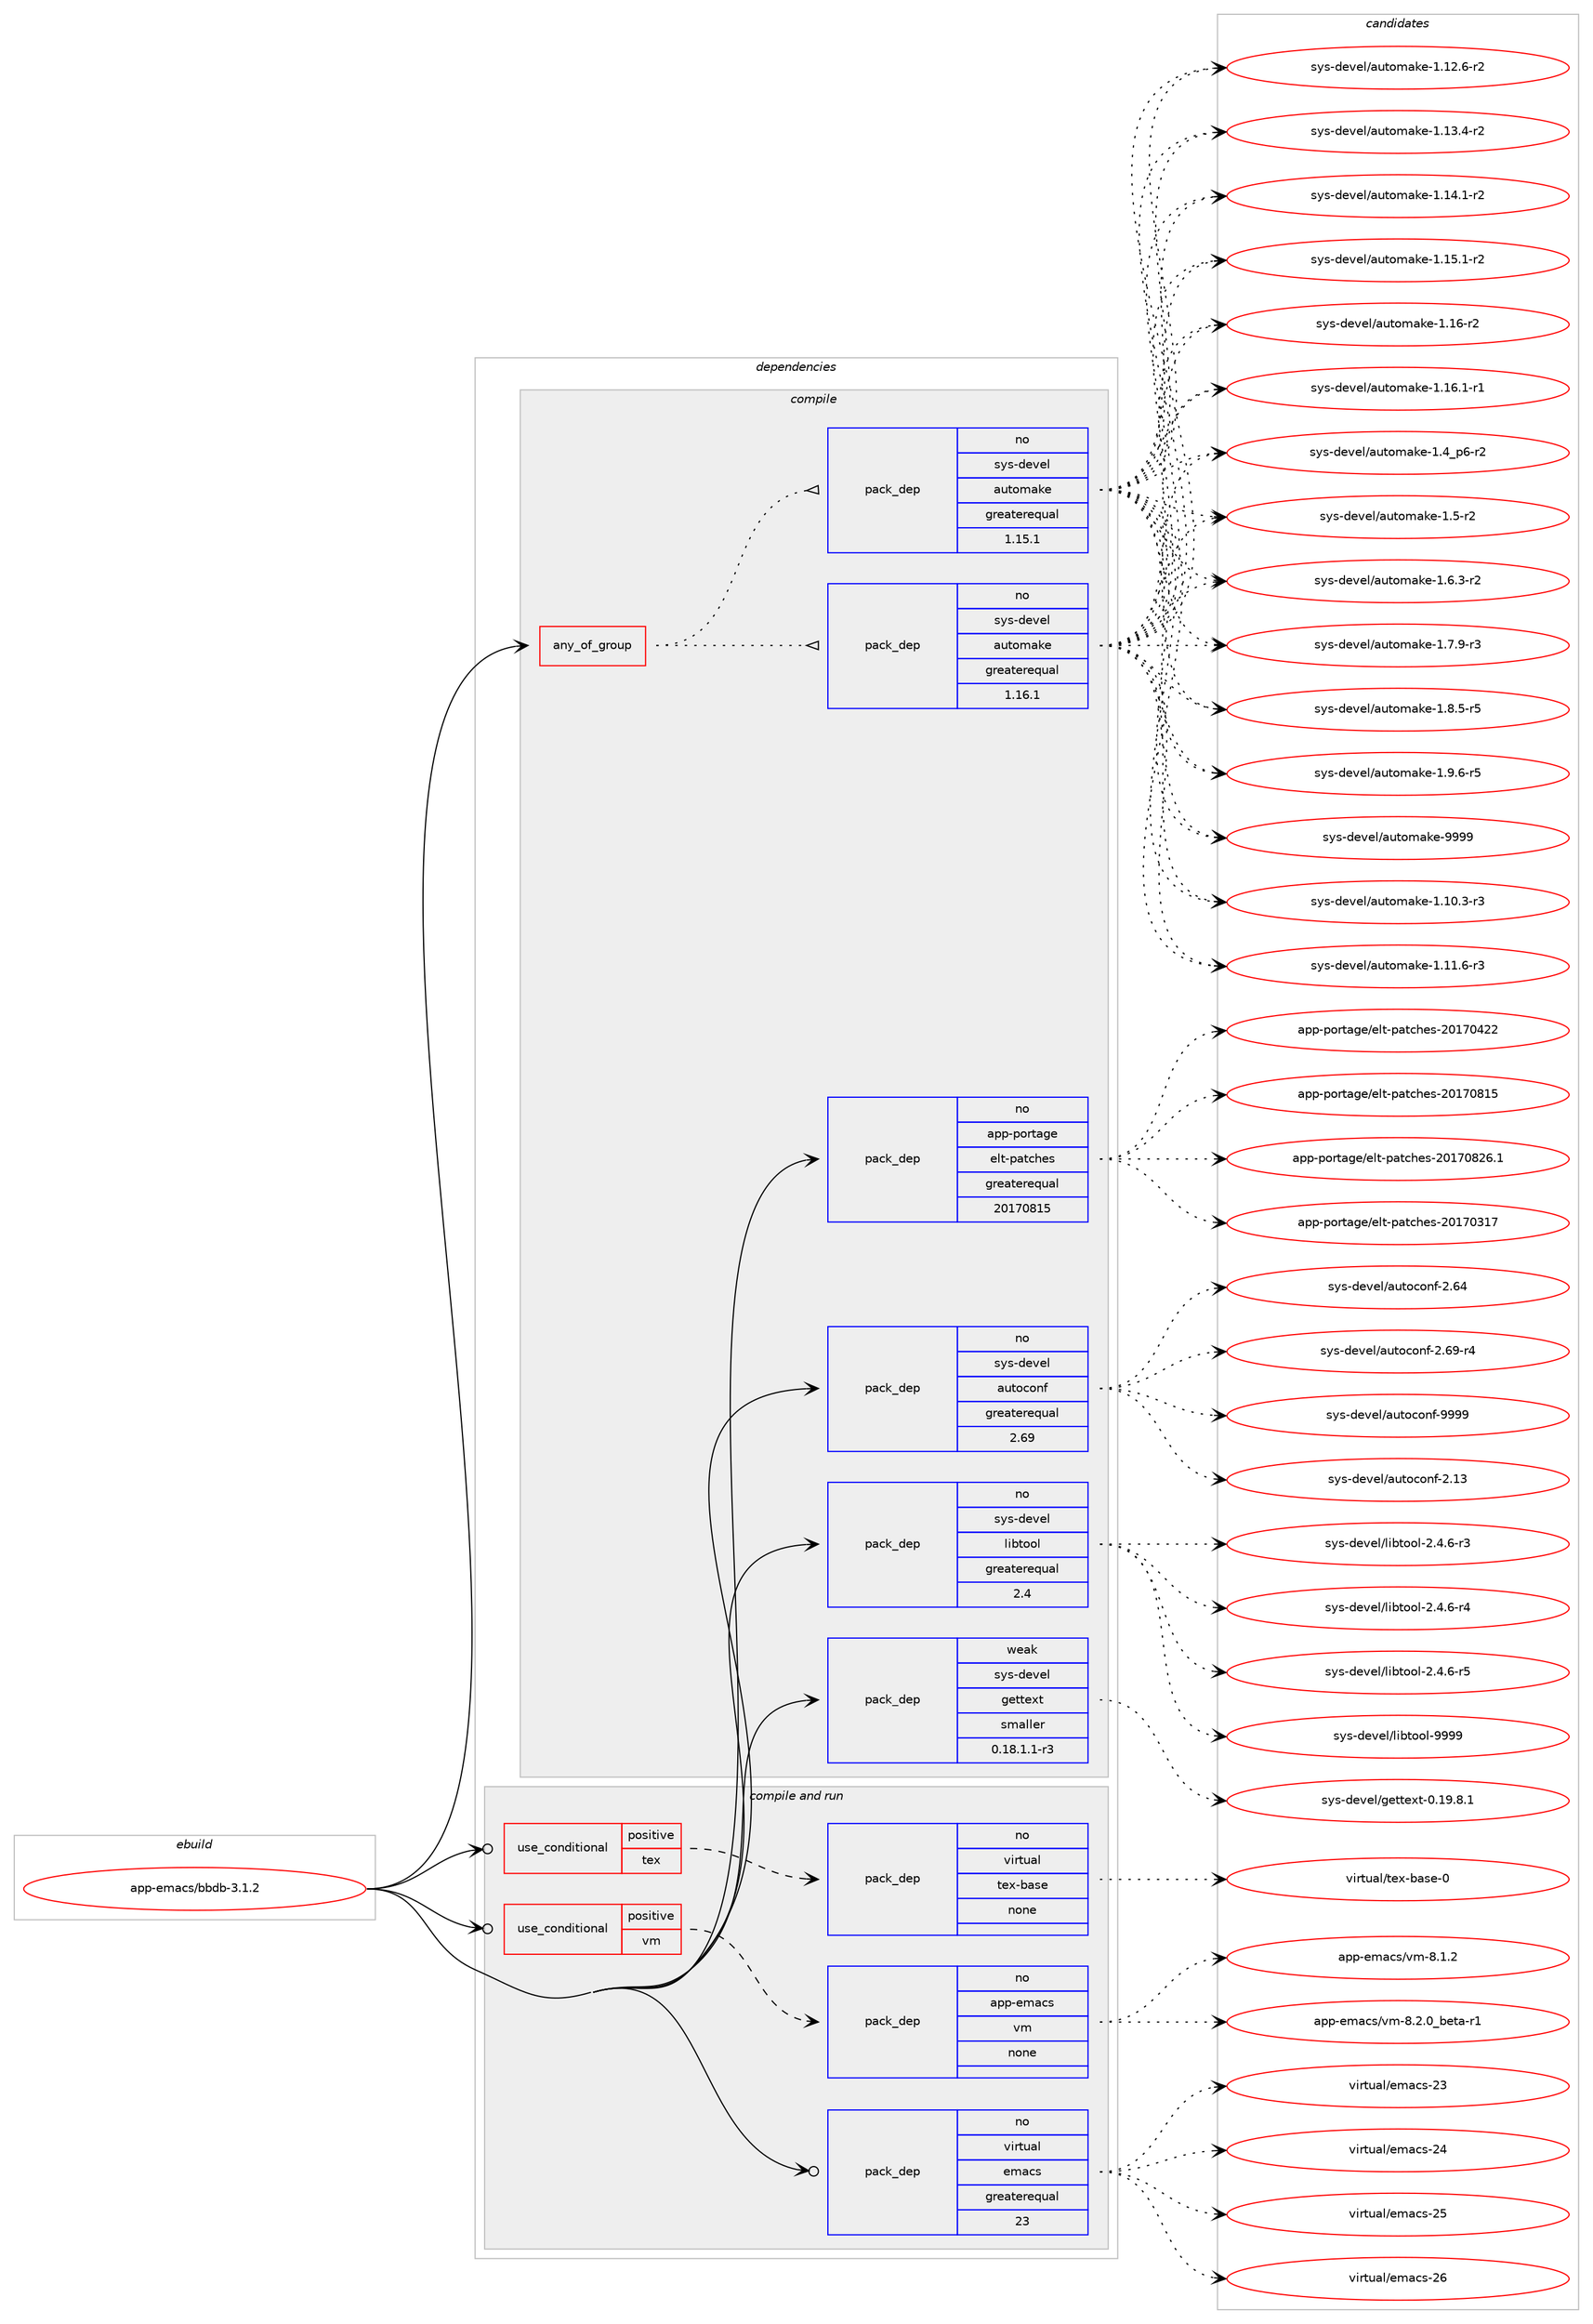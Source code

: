 digraph prolog {

# *************
# Graph options
# *************

newrank=true;
concentrate=true;
compound=true;
graph [rankdir=LR,fontname=Helvetica,fontsize=10,ranksep=1.5];#, ranksep=2.5, nodesep=0.2];
edge  [arrowhead=vee];
node  [fontname=Helvetica,fontsize=10];

# **********
# The ebuild
# **********

subgraph cluster_leftcol {
color=gray;
rank=same;
label=<<i>ebuild</i>>;
id [label="app-emacs/bbdb-3.1.2", color=red, width=4, href="../app-emacs/bbdb-3.1.2.svg"];
}

# ****************
# The dependencies
# ****************

subgraph cluster_midcol {
color=gray;
label=<<i>dependencies</i>>;
subgraph cluster_compile {
fillcolor="#eeeeee";
style=filled;
label=<<i>compile</i>>;
subgraph any70 {
dependency1764 [label=<<TABLE BORDER="0" CELLBORDER="1" CELLSPACING="0" CELLPADDING="4"><TR><TD CELLPADDING="10">any_of_group</TD></TR></TABLE>>, shape=none, color=red];subgraph pack1408 {
dependency1765 [label=<<TABLE BORDER="0" CELLBORDER="1" CELLSPACING="0" CELLPADDING="4" WIDTH="220"><TR><TD ROWSPAN="6" CELLPADDING="30">pack_dep</TD></TR><TR><TD WIDTH="110">no</TD></TR><TR><TD>sys-devel</TD></TR><TR><TD>automake</TD></TR><TR><TD>greaterequal</TD></TR><TR><TD>1.16.1</TD></TR></TABLE>>, shape=none, color=blue];
}
dependency1764:e -> dependency1765:w [weight=20,style="dotted",arrowhead="oinv"];
subgraph pack1409 {
dependency1766 [label=<<TABLE BORDER="0" CELLBORDER="1" CELLSPACING="0" CELLPADDING="4" WIDTH="220"><TR><TD ROWSPAN="6" CELLPADDING="30">pack_dep</TD></TR><TR><TD WIDTH="110">no</TD></TR><TR><TD>sys-devel</TD></TR><TR><TD>automake</TD></TR><TR><TD>greaterequal</TD></TR><TR><TD>1.15.1</TD></TR></TABLE>>, shape=none, color=blue];
}
dependency1764:e -> dependency1766:w [weight=20,style="dotted",arrowhead="oinv"];
}
id:e -> dependency1764:w [weight=20,style="solid",arrowhead="vee"];
subgraph pack1410 {
dependency1767 [label=<<TABLE BORDER="0" CELLBORDER="1" CELLSPACING="0" CELLPADDING="4" WIDTH="220"><TR><TD ROWSPAN="6" CELLPADDING="30">pack_dep</TD></TR><TR><TD WIDTH="110">no</TD></TR><TR><TD>app-portage</TD></TR><TR><TD>elt-patches</TD></TR><TR><TD>greaterequal</TD></TR><TR><TD>20170815</TD></TR></TABLE>>, shape=none, color=blue];
}
id:e -> dependency1767:w [weight=20,style="solid",arrowhead="vee"];
subgraph pack1411 {
dependency1768 [label=<<TABLE BORDER="0" CELLBORDER="1" CELLSPACING="0" CELLPADDING="4" WIDTH="220"><TR><TD ROWSPAN="6" CELLPADDING="30">pack_dep</TD></TR><TR><TD WIDTH="110">no</TD></TR><TR><TD>sys-devel</TD></TR><TR><TD>autoconf</TD></TR><TR><TD>greaterequal</TD></TR><TR><TD>2.69</TD></TR></TABLE>>, shape=none, color=blue];
}
id:e -> dependency1768:w [weight=20,style="solid",arrowhead="vee"];
subgraph pack1412 {
dependency1769 [label=<<TABLE BORDER="0" CELLBORDER="1" CELLSPACING="0" CELLPADDING="4" WIDTH="220"><TR><TD ROWSPAN="6" CELLPADDING="30">pack_dep</TD></TR><TR><TD WIDTH="110">no</TD></TR><TR><TD>sys-devel</TD></TR><TR><TD>libtool</TD></TR><TR><TD>greaterequal</TD></TR><TR><TD>2.4</TD></TR></TABLE>>, shape=none, color=blue];
}
id:e -> dependency1769:w [weight=20,style="solid",arrowhead="vee"];
subgraph pack1413 {
dependency1770 [label=<<TABLE BORDER="0" CELLBORDER="1" CELLSPACING="0" CELLPADDING="4" WIDTH="220"><TR><TD ROWSPAN="6" CELLPADDING="30">pack_dep</TD></TR><TR><TD WIDTH="110">weak</TD></TR><TR><TD>sys-devel</TD></TR><TR><TD>gettext</TD></TR><TR><TD>smaller</TD></TR><TR><TD>0.18.1.1-r3</TD></TR></TABLE>>, shape=none, color=blue];
}
id:e -> dependency1770:w [weight=20,style="solid",arrowhead="vee"];
}
subgraph cluster_compileandrun {
fillcolor="#eeeeee";
style=filled;
label=<<i>compile and run</i>>;
subgraph cond282 {
dependency1771 [label=<<TABLE BORDER="0" CELLBORDER="1" CELLSPACING="0" CELLPADDING="4"><TR><TD ROWSPAN="3" CELLPADDING="10">use_conditional</TD></TR><TR><TD>positive</TD></TR><TR><TD>tex</TD></TR></TABLE>>, shape=none, color=red];
subgraph pack1414 {
dependency1772 [label=<<TABLE BORDER="0" CELLBORDER="1" CELLSPACING="0" CELLPADDING="4" WIDTH="220"><TR><TD ROWSPAN="6" CELLPADDING="30">pack_dep</TD></TR><TR><TD WIDTH="110">no</TD></TR><TR><TD>virtual</TD></TR><TR><TD>tex-base</TD></TR><TR><TD>none</TD></TR><TR><TD></TD></TR></TABLE>>, shape=none, color=blue];
}
dependency1771:e -> dependency1772:w [weight=20,style="dashed",arrowhead="vee"];
}
id:e -> dependency1771:w [weight=20,style="solid",arrowhead="odotvee"];
subgraph cond283 {
dependency1773 [label=<<TABLE BORDER="0" CELLBORDER="1" CELLSPACING="0" CELLPADDING="4"><TR><TD ROWSPAN="3" CELLPADDING="10">use_conditional</TD></TR><TR><TD>positive</TD></TR><TR><TD>vm</TD></TR></TABLE>>, shape=none, color=red];
subgraph pack1415 {
dependency1774 [label=<<TABLE BORDER="0" CELLBORDER="1" CELLSPACING="0" CELLPADDING="4" WIDTH="220"><TR><TD ROWSPAN="6" CELLPADDING="30">pack_dep</TD></TR><TR><TD WIDTH="110">no</TD></TR><TR><TD>app-emacs</TD></TR><TR><TD>vm</TD></TR><TR><TD>none</TD></TR><TR><TD></TD></TR></TABLE>>, shape=none, color=blue];
}
dependency1773:e -> dependency1774:w [weight=20,style="dashed",arrowhead="vee"];
}
id:e -> dependency1773:w [weight=20,style="solid",arrowhead="odotvee"];
subgraph pack1416 {
dependency1775 [label=<<TABLE BORDER="0" CELLBORDER="1" CELLSPACING="0" CELLPADDING="4" WIDTH="220"><TR><TD ROWSPAN="6" CELLPADDING="30">pack_dep</TD></TR><TR><TD WIDTH="110">no</TD></TR><TR><TD>virtual</TD></TR><TR><TD>emacs</TD></TR><TR><TD>greaterequal</TD></TR><TR><TD>23</TD></TR></TABLE>>, shape=none, color=blue];
}
id:e -> dependency1775:w [weight=20,style="solid",arrowhead="odotvee"];
}
subgraph cluster_run {
fillcolor="#eeeeee";
style=filled;
label=<<i>run</i>>;
}
}

# **************
# The candidates
# **************

subgraph cluster_choices {
rank=same;
color=gray;
label=<<i>candidates</i>>;

subgraph choice1408 {
color=black;
nodesep=1;
choice11512111545100101118101108479711711611110997107101454946494846514511451 [label="sys-devel/automake-1.10.3-r3", color=red, width=4,href="../sys-devel/automake-1.10.3-r3.svg"];
choice11512111545100101118101108479711711611110997107101454946494946544511451 [label="sys-devel/automake-1.11.6-r3", color=red, width=4,href="../sys-devel/automake-1.11.6-r3.svg"];
choice11512111545100101118101108479711711611110997107101454946495046544511450 [label="sys-devel/automake-1.12.6-r2", color=red, width=4,href="../sys-devel/automake-1.12.6-r2.svg"];
choice11512111545100101118101108479711711611110997107101454946495146524511450 [label="sys-devel/automake-1.13.4-r2", color=red, width=4,href="../sys-devel/automake-1.13.4-r2.svg"];
choice11512111545100101118101108479711711611110997107101454946495246494511450 [label="sys-devel/automake-1.14.1-r2", color=red, width=4,href="../sys-devel/automake-1.14.1-r2.svg"];
choice11512111545100101118101108479711711611110997107101454946495346494511450 [label="sys-devel/automake-1.15.1-r2", color=red, width=4,href="../sys-devel/automake-1.15.1-r2.svg"];
choice1151211154510010111810110847971171161111099710710145494649544511450 [label="sys-devel/automake-1.16-r2", color=red, width=4,href="../sys-devel/automake-1.16-r2.svg"];
choice11512111545100101118101108479711711611110997107101454946495446494511449 [label="sys-devel/automake-1.16.1-r1", color=red, width=4,href="../sys-devel/automake-1.16.1-r1.svg"];
choice115121115451001011181011084797117116111109971071014549465295112544511450 [label="sys-devel/automake-1.4_p6-r2", color=red, width=4,href="../sys-devel/automake-1.4_p6-r2.svg"];
choice11512111545100101118101108479711711611110997107101454946534511450 [label="sys-devel/automake-1.5-r2", color=red, width=4,href="../sys-devel/automake-1.5-r2.svg"];
choice115121115451001011181011084797117116111109971071014549465446514511450 [label="sys-devel/automake-1.6.3-r2", color=red, width=4,href="../sys-devel/automake-1.6.3-r2.svg"];
choice115121115451001011181011084797117116111109971071014549465546574511451 [label="sys-devel/automake-1.7.9-r3", color=red, width=4,href="../sys-devel/automake-1.7.9-r3.svg"];
choice115121115451001011181011084797117116111109971071014549465646534511453 [label="sys-devel/automake-1.8.5-r5", color=red, width=4,href="../sys-devel/automake-1.8.5-r5.svg"];
choice115121115451001011181011084797117116111109971071014549465746544511453 [label="sys-devel/automake-1.9.6-r5", color=red, width=4,href="../sys-devel/automake-1.9.6-r5.svg"];
choice115121115451001011181011084797117116111109971071014557575757 [label="sys-devel/automake-9999", color=red, width=4,href="../sys-devel/automake-9999.svg"];
dependency1765:e -> choice11512111545100101118101108479711711611110997107101454946494846514511451:w [style=dotted,weight="100"];
dependency1765:e -> choice11512111545100101118101108479711711611110997107101454946494946544511451:w [style=dotted,weight="100"];
dependency1765:e -> choice11512111545100101118101108479711711611110997107101454946495046544511450:w [style=dotted,weight="100"];
dependency1765:e -> choice11512111545100101118101108479711711611110997107101454946495146524511450:w [style=dotted,weight="100"];
dependency1765:e -> choice11512111545100101118101108479711711611110997107101454946495246494511450:w [style=dotted,weight="100"];
dependency1765:e -> choice11512111545100101118101108479711711611110997107101454946495346494511450:w [style=dotted,weight="100"];
dependency1765:e -> choice1151211154510010111810110847971171161111099710710145494649544511450:w [style=dotted,weight="100"];
dependency1765:e -> choice11512111545100101118101108479711711611110997107101454946495446494511449:w [style=dotted,weight="100"];
dependency1765:e -> choice115121115451001011181011084797117116111109971071014549465295112544511450:w [style=dotted,weight="100"];
dependency1765:e -> choice11512111545100101118101108479711711611110997107101454946534511450:w [style=dotted,weight="100"];
dependency1765:e -> choice115121115451001011181011084797117116111109971071014549465446514511450:w [style=dotted,weight="100"];
dependency1765:e -> choice115121115451001011181011084797117116111109971071014549465546574511451:w [style=dotted,weight="100"];
dependency1765:e -> choice115121115451001011181011084797117116111109971071014549465646534511453:w [style=dotted,weight="100"];
dependency1765:e -> choice115121115451001011181011084797117116111109971071014549465746544511453:w [style=dotted,weight="100"];
dependency1765:e -> choice115121115451001011181011084797117116111109971071014557575757:w [style=dotted,weight="100"];
}
subgraph choice1409 {
color=black;
nodesep=1;
choice11512111545100101118101108479711711611110997107101454946494846514511451 [label="sys-devel/automake-1.10.3-r3", color=red, width=4,href="../sys-devel/automake-1.10.3-r3.svg"];
choice11512111545100101118101108479711711611110997107101454946494946544511451 [label="sys-devel/automake-1.11.6-r3", color=red, width=4,href="../sys-devel/automake-1.11.6-r3.svg"];
choice11512111545100101118101108479711711611110997107101454946495046544511450 [label="sys-devel/automake-1.12.6-r2", color=red, width=4,href="../sys-devel/automake-1.12.6-r2.svg"];
choice11512111545100101118101108479711711611110997107101454946495146524511450 [label="sys-devel/automake-1.13.4-r2", color=red, width=4,href="../sys-devel/automake-1.13.4-r2.svg"];
choice11512111545100101118101108479711711611110997107101454946495246494511450 [label="sys-devel/automake-1.14.1-r2", color=red, width=4,href="../sys-devel/automake-1.14.1-r2.svg"];
choice11512111545100101118101108479711711611110997107101454946495346494511450 [label="sys-devel/automake-1.15.1-r2", color=red, width=4,href="../sys-devel/automake-1.15.1-r2.svg"];
choice1151211154510010111810110847971171161111099710710145494649544511450 [label="sys-devel/automake-1.16-r2", color=red, width=4,href="../sys-devel/automake-1.16-r2.svg"];
choice11512111545100101118101108479711711611110997107101454946495446494511449 [label="sys-devel/automake-1.16.1-r1", color=red, width=4,href="../sys-devel/automake-1.16.1-r1.svg"];
choice115121115451001011181011084797117116111109971071014549465295112544511450 [label="sys-devel/automake-1.4_p6-r2", color=red, width=4,href="../sys-devel/automake-1.4_p6-r2.svg"];
choice11512111545100101118101108479711711611110997107101454946534511450 [label="sys-devel/automake-1.5-r2", color=red, width=4,href="../sys-devel/automake-1.5-r2.svg"];
choice115121115451001011181011084797117116111109971071014549465446514511450 [label="sys-devel/automake-1.6.3-r2", color=red, width=4,href="../sys-devel/automake-1.6.3-r2.svg"];
choice115121115451001011181011084797117116111109971071014549465546574511451 [label="sys-devel/automake-1.7.9-r3", color=red, width=4,href="../sys-devel/automake-1.7.9-r3.svg"];
choice115121115451001011181011084797117116111109971071014549465646534511453 [label="sys-devel/automake-1.8.5-r5", color=red, width=4,href="../sys-devel/automake-1.8.5-r5.svg"];
choice115121115451001011181011084797117116111109971071014549465746544511453 [label="sys-devel/automake-1.9.6-r5", color=red, width=4,href="../sys-devel/automake-1.9.6-r5.svg"];
choice115121115451001011181011084797117116111109971071014557575757 [label="sys-devel/automake-9999", color=red, width=4,href="../sys-devel/automake-9999.svg"];
dependency1766:e -> choice11512111545100101118101108479711711611110997107101454946494846514511451:w [style=dotted,weight="100"];
dependency1766:e -> choice11512111545100101118101108479711711611110997107101454946494946544511451:w [style=dotted,weight="100"];
dependency1766:e -> choice11512111545100101118101108479711711611110997107101454946495046544511450:w [style=dotted,weight="100"];
dependency1766:e -> choice11512111545100101118101108479711711611110997107101454946495146524511450:w [style=dotted,weight="100"];
dependency1766:e -> choice11512111545100101118101108479711711611110997107101454946495246494511450:w [style=dotted,weight="100"];
dependency1766:e -> choice11512111545100101118101108479711711611110997107101454946495346494511450:w [style=dotted,weight="100"];
dependency1766:e -> choice1151211154510010111810110847971171161111099710710145494649544511450:w [style=dotted,weight="100"];
dependency1766:e -> choice11512111545100101118101108479711711611110997107101454946495446494511449:w [style=dotted,weight="100"];
dependency1766:e -> choice115121115451001011181011084797117116111109971071014549465295112544511450:w [style=dotted,weight="100"];
dependency1766:e -> choice11512111545100101118101108479711711611110997107101454946534511450:w [style=dotted,weight="100"];
dependency1766:e -> choice115121115451001011181011084797117116111109971071014549465446514511450:w [style=dotted,weight="100"];
dependency1766:e -> choice115121115451001011181011084797117116111109971071014549465546574511451:w [style=dotted,weight="100"];
dependency1766:e -> choice115121115451001011181011084797117116111109971071014549465646534511453:w [style=dotted,weight="100"];
dependency1766:e -> choice115121115451001011181011084797117116111109971071014549465746544511453:w [style=dotted,weight="100"];
dependency1766:e -> choice115121115451001011181011084797117116111109971071014557575757:w [style=dotted,weight="100"];
}
subgraph choice1410 {
color=black;
nodesep=1;
choice97112112451121111141169710310147101108116451129711699104101115455048495548514955 [label="app-portage/elt-patches-20170317", color=red, width=4,href="../app-portage/elt-patches-20170317.svg"];
choice97112112451121111141169710310147101108116451129711699104101115455048495548525050 [label="app-portage/elt-patches-20170422", color=red, width=4,href="../app-portage/elt-patches-20170422.svg"];
choice97112112451121111141169710310147101108116451129711699104101115455048495548564953 [label="app-portage/elt-patches-20170815", color=red, width=4,href="../app-portage/elt-patches-20170815.svg"];
choice971121124511211111411697103101471011081164511297116991041011154550484955485650544649 [label="app-portage/elt-patches-20170826.1", color=red, width=4,href="../app-portage/elt-patches-20170826.1.svg"];
dependency1767:e -> choice97112112451121111141169710310147101108116451129711699104101115455048495548514955:w [style=dotted,weight="100"];
dependency1767:e -> choice97112112451121111141169710310147101108116451129711699104101115455048495548525050:w [style=dotted,weight="100"];
dependency1767:e -> choice97112112451121111141169710310147101108116451129711699104101115455048495548564953:w [style=dotted,weight="100"];
dependency1767:e -> choice971121124511211111411697103101471011081164511297116991041011154550484955485650544649:w [style=dotted,weight="100"];
}
subgraph choice1411 {
color=black;
nodesep=1;
choice115121115451001011181011084797117116111991111101024550464951 [label="sys-devel/autoconf-2.13", color=red, width=4,href="../sys-devel/autoconf-2.13.svg"];
choice115121115451001011181011084797117116111991111101024550465452 [label="sys-devel/autoconf-2.64", color=red, width=4,href="../sys-devel/autoconf-2.64.svg"];
choice1151211154510010111810110847971171161119911111010245504654574511452 [label="sys-devel/autoconf-2.69-r4", color=red, width=4,href="../sys-devel/autoconf-2.69-r4.svg"];
choice115121115451001011181011084797117116111991111101024557575757 [label="sys-devel/autoconf-9999", color=red, width=4,href="../sys-devel/autoconf-9999.svg"];
dependency1768:e -> choice115121115451001011181011084797117116111991111101024550464951:w [style=dotted,weight="100"];
dependency1768:e -> choice115121115451001011181011084797117116111991111101024550465452:w [style=dotted,weight="100"];
dependency1768:e -> choice1151211154510010111810110847971171161119911111010245504654574511452:w [style=dotted,weight="100"];
dependency1768:e -> choice115121115451001011181011084797117116111991111101024557575757:w [style=dotted,weight="100"];
}
subgraph choice1412 {
color=black;
nodesep=1;
choice1151211154510010111810110847108105981161111111084550465246544511451 [label="sys-devel/libtool-2.4.6-r3", color=red, width=4,href="../sys-devel/libtool-2.4.6-r3.svg"];
choice1151211154510010111810110847108105981161111111084550465246544511452 [label="sys-devel/libtool-2.4.6-r4", color=red, width=4,href="../sys-devel/libtool-2.4.6-r4.svg"];
choice1151211154510010111810110847108105981161111111084550465246544511453 [label="sys-devel/libtool-2.4.6-r5", color=red, width=4,href="../sys-devel/libtool-2.4.6-r5.svg"];
choice1151211154510010111810110847108105981161111111084557575757 [label="sys-devel/libtool-9999", color=red, width=4,href="../sys-devel/libtool-9999.svg"];
dependency1769:e -> choice1151211154510010111810110847108105981161111111084550465246544511451:w [style=dotted,weight="100"];
dependency1769:e -> choice1151211154510010111810110847108105981161111111084550465246544511452:w [style=dotted,weight="100"];
dependency1769:e -> choice1151211154510010111810110847108105981161111111084550465246544511453:w [style=dotted,weight="100"];
dependency1769:e -> choice1151211154510010111810110847108105981161111111084557575757:w [style=dotted,weight="100"];
}
subgraph choice1413 {
color=black;
nodesep=1;
choice1151211154510010111810110847103101116116101120116454846495746564649 [label="sys-devel/gettext-0.19.8.1", color=red, width=4,href="../sys-devel/gettext-0.19.8.1.svg"];
dependency1770:e -> choice1151211154510010111810110847103101116116101120116454846495746564649:w [style=dotted,weight="100"];
}
subgraph choice1414 {
color=black;
nodesep=1;
choice11810511411611797108471161011204598971151014548 [label="virtual/tex-base-0", color=red, width=4,href="../virtual/tex-base-0.svg"];
dependency1772:e -> choice11810511411611797108471161011204598971151014548:w [style=dotted,weight="100"];
}
subgraph choice1415 {
color=black;
nodesep=1;
choice9711211245101109979911547118109455646494650 [label="app-emacs/vm-8.1.2", color=red, width=4,href="../app-emacs/vm-8.1.2.svg"];
choice97112112451011099799115471181094556465046489598101116974511449 [label="app-emacs/vm-8.2.0_beta-r1", color=red, width=4,href="../app-emacs/vm-8.2.0_beta-r1.svg"];
dependency1774:e -> choice9711211245101109979911547118109455646494650:w [style=dotted,weight="100"];
dependency1774:e -> choice97112112451011099799115471181094556465046489598101116974511449:w [style=dotted,weight="100"];
}
subgraph choice1416 {
color=black;
nodesep=1;
choice11810511411611797108471011099799115455051 [label="virtual/emacs-23", color=red, width=4,href="../virtual/emacs-23.svg"];
choice11810511411611797108471011099799115455052 [label="virtual/emacs-24", color=red, width=4,href="../virtual/emacs-24.svg"];
choice11810511411611797108471011099799115455053 [label="virtual/emacs-25", color=red, width=4,href="../virtual/emacs-25.svg"];
choice11810511411611797108471011099799115455054 [label="virtual/emacs-26", color=red, width=4,href="../virtual/emacs-26.svg"];
dependency1775:e -> choice11810511411611797108471011099799115455051:w [style=dotted,weight="100"];
dependency1775:e -> choice11810511411611797108471011099799115455052:w [style=dotted,weight="100"];
dependency1775:e -> choice11810511411611797108471011099799115455053:w [style=dotted,weight="100"];
dependency1775:e -> choice11810511411611797108471011099799115455054:w [style=dotted,weight="100"];
}
}

}
